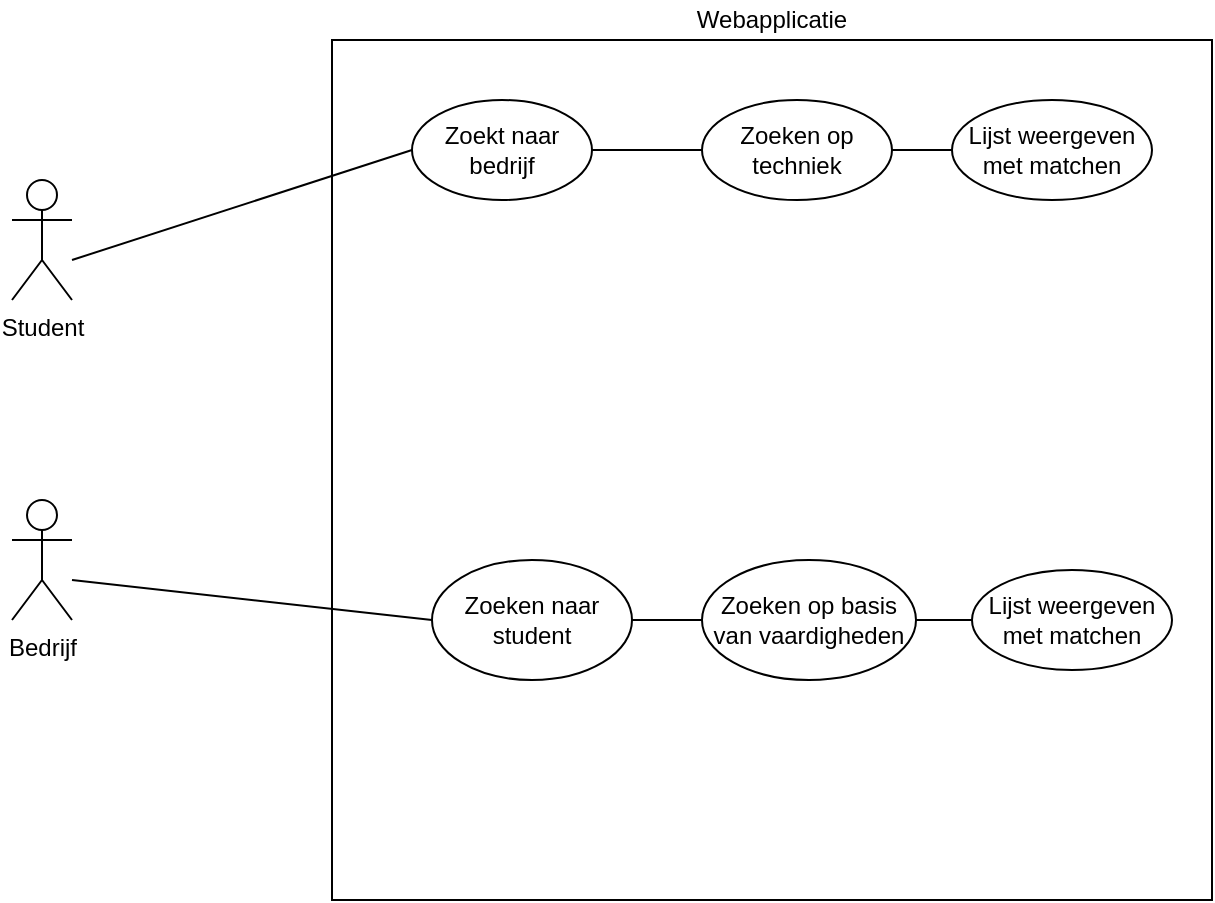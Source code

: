 <mxfile version="12.3.3" type="device" pages="1"><diagram id="_mfk0em7KyxZHMxPCS8r" name="Page-1"><mxGraphModel dx="1278" dy="552" grid="1" gridSize="10" guides="1" tooltips="1" connect="1" arrows="1" fold="1" page="1" pageScale="1" pageWidth="850" pageHeight="1100" math="0" shadow="0"><root><mxCell id="0"/><mxCell id="1" parent="0"/><mxCell id="aGA0YAeqUdbF9yp8rule-1" value="Student" style="shape=umlActor;verticalLabelPosition=bottom;labelBackgroundColor=#ffffff;verticalAlign=top;html=1;outlineConnect=0;" vertex="1" parent="1"><mxGeometry x="80" y="110" width="30" height="60" as="geometry"/></mxCell><mxCell id="aGA0YAeqUdbF9yp8rule-2" value="Bedrijf" style="shape=umlActor;verticalLabelPosition=bottom;labelBackgroundColor=#ffffff;verticalAlign=top;html=1;outlineConnect=0;" vertex="1" parent="1"><mxGeometry x="80" y="270" width="30" height="60" as="geometry"/></mxCell><mxCell id="aGA0YAeqUdbF9yp8rule-4" value="" style="rounded=0;whiteSpace=wrap;html=1;" vertex="1" parent="1"><mxGeometry x="240" y="40" width="440" height="430" as="geometry"/></mxCell><mxCell id="aGA0YAeqUdbF9yp8rule-5" value="Webapplicatie" style="text;html=1;strokeColor=none;fillColor=none;align=center;verticalAlign=middle;whiteSpace=wrap;rounded=0;" vertex="1" parent="1"><mxGeometry x="440" y="20" width="40" height="20" as="geometry"/></mxCell><mxCell id="aGA0YAeqUdbF9yp8rule-6" value="Zoekt naar bedrijf" style="ellipse;whiteSpace=wrap;html=1;" vertex="1" parent="1"><mxGeometry x="280" y="70" width="90" height="50" as="geometry"/></mxCell><mxCell id="aGA0YAeqUdbF9yp8rule-7" value="Zoeken op techniek" style="ellipse;whiteSpace=wrap;html=1;" vertex="1" parent="1"><mxGeometry x="425" y="70" width="95" height="50" as="geometry"/></mxCell><mxCell id="aGA0YAeqUdbF9yp8rule-9" value="Zoeken naar student" style="ellipse;whiteSpace=wrap;html=1;" vertex="1" parent="1"><mxGeometry x="290" y="300" width="100" height="60" as="geometry"/></mxCell><mxCell id="aGA0YAeqUdbF9yp8rule-10" value="Zoeken op basis van vaardigheden" style="ellipse;whiteSpace=wrap;html=1;" vertex="1" parent="1"><mxGeometry x="425" y="300" width="107" height="60" as="geometry"/></mxCell><mxCell id="aGA0YAeqUdbF9yp8rule-13" value="" style="endArrow=none;html=1;entryX=0;entryY=0.5;entryDx=0;entryDy=0;" edge="1" parent="1" target="aGA0YAeqUdbF9yp8rule-9"><mxGeometry width="50" height="50" relative="1" as="geometry"><mxPoint x="110" y="310" as="sourcePoint"/><mxPoint x="180" y="310" as="targetPoint"/></mxGeometry></mxCell><mxCell id="aGA0YAeqUdbF9yp8rule-14" value="" style="endArrow=none;html=1;entryX=0;entryY=0.5;entryDx=0;entryDy=0;" edge="1" parent="1" target="aGA0YAeqUdbF9yp8rule-6"><mxGeometry width="50" height="50" relative="1" as="geometry"><mxPoint x="110" y="150" as="sourcePoint"/><mxPoint x="200" y="120" as="targetPoint"/></mxGeometry></mxCell><mxCell id="aGA0YAeqUdbF9yp8rule-15" value="" style="endArrow=none;html=1;entryX=0;entryY=0.5;entryDx=0;entryDy=0;exitX=1;exitY=0.5;exitDx=0;exitDy=0;" edge="1" parent="1" source="aGA0YAeqUdbF9yp8rule-6" target="aGA0YAeqUdbF9yp8rule-7"><mxGeometry width="50" height="50" relative="1" as="geometry"><mxPoint x="390" y="150" as="sourcePoint"/><mxPoint x="440" y="100" as="targetPoint"/></mxGeometry></mxCell><mxCell id="aGA0YAeqUdbF9yp8rule-17" value="" style="endArrow=none;html=1;entryX=0;entryY=0.5;entryDx=0;entryDy=0;exitX=1;exitY=0.5;exitDx=0;exitDy=0;" edge="1" parent="1" source="aGA0YAeqUdbF9yp8rule-9" target="aGA0YAeqUdbF9yp8rule-10"><mxGeometry width="50" height="50" relative="1" as="geometry"><mxPoint x="390" y="370" as="sourcePoint"/><mxPoint x="440" y="320" as="targetPoint"/></mxGeometry></mxCell><mxCell id="aGA0YAeqUdbF9yp8rule-18" value="Lijst weergeven met matchen" style="ellipse;whiteSpace=wrap;html=1;" vertex="1" parent="1"><mxGeometry x="550" y="70" width="100" height="50" as="geometry"/></mxCell><mxCell id="aGA0YAeqUdbF9yp8rule-19" value="" style="endArrow=none;html=1;entryX=0;entryY=0.5;entryDx=0;entryDy=0;exitX=1;exitY=0.5;exitDx=0;exitDy=0;" edge="1" parent="1" source="aGA0YAeqUdbF9yp8rule-7" target="aGA0YAeqUdbF9yp8rule-18"><mxGeometry width="50" height="50" relative="1" as="geometry"><mxPoint x="540" y="140" as="sourcePoint"/><mxPoint x="590" y="90" as="targetPoint"/></mxGeometry></mxCell><mxCell id="aGA0YAeqUdbF9yp8rule-20" value="Lijst weergeven met matchen" style="ellipse;whiteSpace=wrap;html=1;" vertex="1" parent="1"><mxGeometry x="560" y="305" width="100" height="50" as="geometry"/></mxCell><mxCell id="aGA0YAeqUdbF9yp8rule-21" value="" style="endArrow=none;html=1;entryX=0;entryY=0.5;entryDx=0;entryDy=0;exitX=1;exitY=0.5;exitDx=0;exitDy=0;" edge="1" parent="1" source="aGA0YAeqUdbF9yp8rule-10" target="aGA0YAeqUdbF9yp8rule-20"><mxGeometry width="50" height="50" relative="1" as="geometry"><mxPoint x="550" y="280" as="sourcePoint"/><mxPoint x="600" y="230" as="targetPoint"/></mxGeometry></mxCell></root></mxGraphModel></diagram></mxfile>